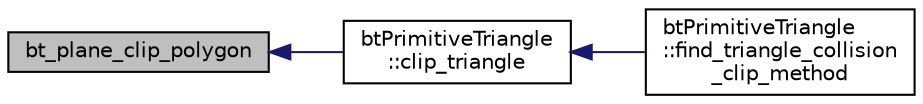 digraph "bt_plane_clip_polygon"
{
  edge [fontname="Helvetica",fontsize="10",labelfontname="Helvetica",labelfontsize="10"];
  node [fontname="Helvetica",fontsize="10",shape=record];
  rankdir="LR";
  Node1 [label="bt_plane_clip_polygon",height=0.2,width=0.4,color="black", fillcolor="grey75", style="filled", fontcolor="black"];
  Node1 -> Node2 [dir="back",color="midnightblue",fontsize="10",style="solid",fontname="Helvetica"];
  Node2 [label="btPrimitiveTriangle\l::clip_triangle",height=0.2,width=0.4,color="black", fillcolor="white", style="filled",URL="$classbt_primitive_triangle.html#a56e930410f18f866e47431ed77c6c3ca",tooltip="Clips the triangle against this. "];
  Node2 -> Node3 [dir="back",color="midnightblue",fontsize="10",style="solid",fontname="Helvetica"];
  Node3 [label="btPrimitiveTriangle\l::find_triangle_collision\l_clip_method",height=0.2,width=0.4,color="black", fillcolor="white", style="filled",URL="$classbt_primitive_triangle.html#a24c4903aecd95c2d11bbc42ba3df0e66",tooltip="Find collision using the clipping method. "];
}
